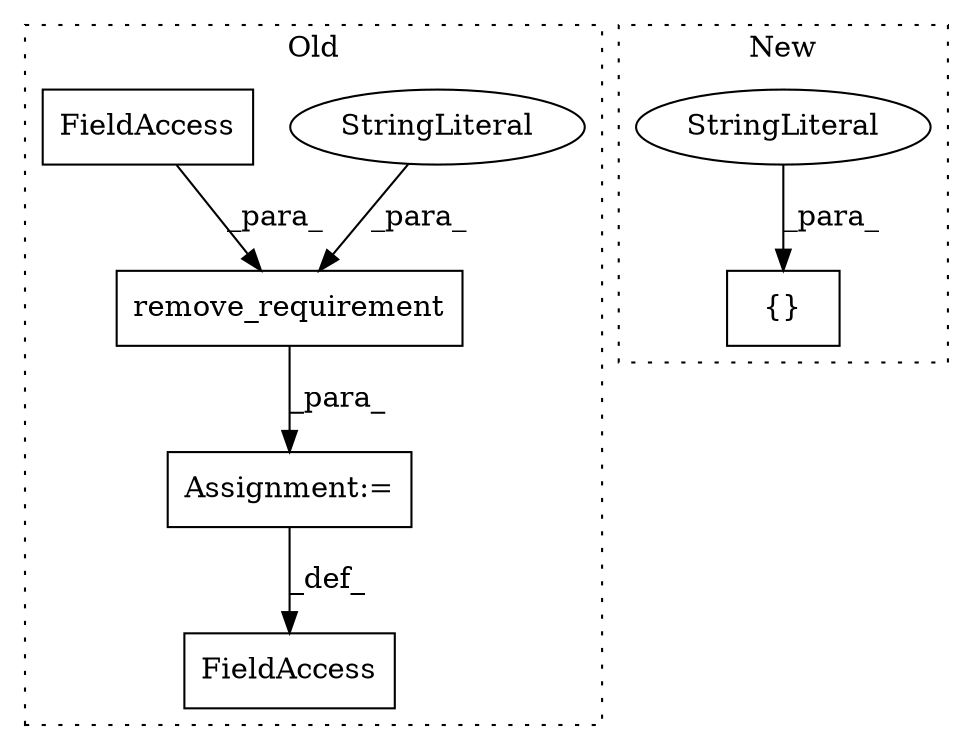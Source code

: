 digraph G {
subgraph cluster0 {
1 [label="remove_requirement" a="32" s="1223,1266" l="19,1" shape="box"];
3 [label="FieldAccess" a="22" s="1210" l="12" shape="box"];
5 [label="StringLiteral" a="45" s="1255" l="11" shape="ellipse"];
6 [label="Assignment:=" a="7" s="1222" l="1" shape="box"];
7 [label="FieldAccess" a="22" s="1242" l="12" shape="box"];
label = "Old";
style="dotted";
}
subgraph cluster1 {
2 [label="{}" a="4" s="1104,1121" l="1,1" shape="box"];
4 [label="StringLiteral" a="45" s="1105" l="7" shape="ellipse"];
label = "New";
style="dotted";
}
1 -> 6 [label="_para_"];
4 -> 2 [label="_para_"];
5 -> 1 [label="_para_"];
6 -> 3 [label="_def_"];
7 -> 1 [label="_para_"];
}